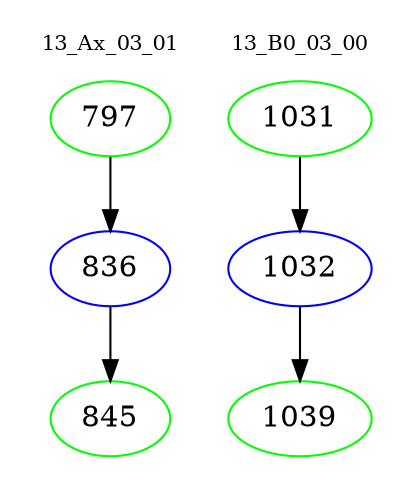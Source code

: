 digraph{
subgraph cluster_0 {
color = white
label = "13_Ax_03_01";
fontsize=10;
T0_797 [label="797", color="green"]
T0_797 -> T0_836 [color="black"]
T0_836 [label="836", color="blue"]
T0_836 -> T0_845 [color="black"]
T0_845 [label="845", color="green"]
}
subgraph cluster_1 {
color = white
label = "13_B0_03_00";
fontsize=10;
T1_1031 [label="1031", color="green"]
T1_1031 -> T1_1032 [color="black"]
T1_1032 [label="1032", color="blue"]
T1_1032 -> T1_1039 [color="black"]
T1_1039 [label="1039", color="green"]
}
}
